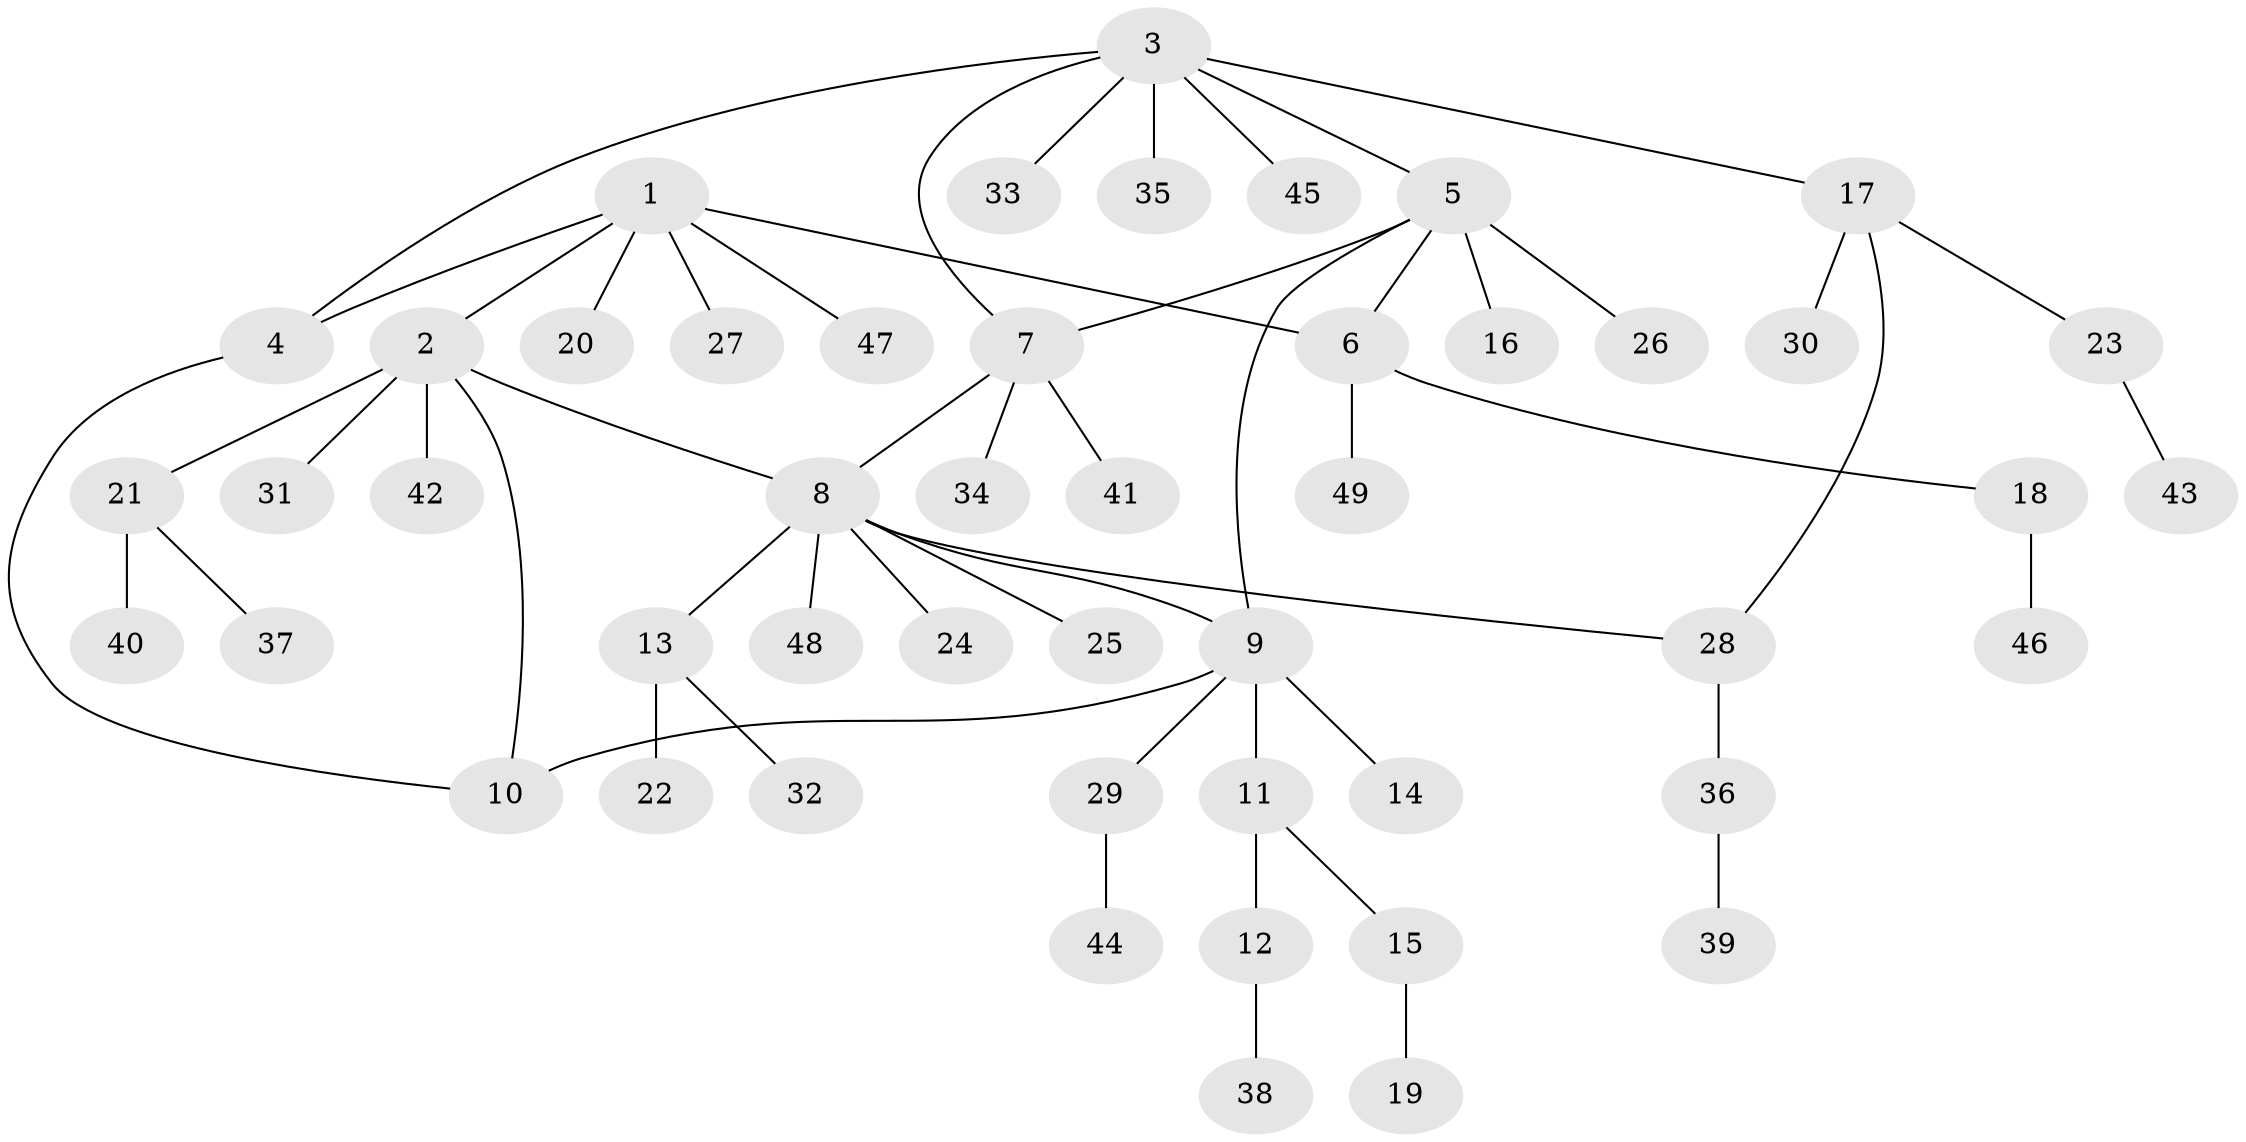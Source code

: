 // coarse degree distribution, {5: 0.02857142857142857, 7: 0.02857142857142857, 6: 0.02857142857142857, 3: 0.08571428571428572, 10: 0.02857142857142857, 4: 0.05714285714285714, 9: 0.02857142857142857, 1: 0.6285714285714286, 2: 0.08571428571428572}
// Generated by graph-tools (version 1.1) at 2025/24/03/03/25 07:24:13]
// undirected, 49 vertices, 55 edges
graph export_dot {
graph [start="1"]
  node [color=gray90,style=filled];
  1;
  2;
  3;
  4;
  5;
  6;
  7;
  8;
  9;
  10;
  11;
  12;
  13;
  14;
  15;
  16;
  17;
  18;
  19;
  20;
  21;
  22;
  23;
  24;
  25;
  26;
  27;
  28;
  29;
  30;
  31;
  32;
  33;
  34;
  35;
  36;
  37;
  38;
  39;
  40;
  41;
  42;
  43;
  44;
  45;
  46;
  47;
  48;
  49;
  1 -- 2;
  1 -- 4;
  1 -- 6;
  1 -- 20;
  1 -- 27;
  1 -- 47;
  2 -- 8;
  2 -- 10;
  2 -- 21;
  2 -- 31;
  2 -- 42;
  3 -- 4;
  3 -- 5;
  3 -- 7;
  3 -- 17;
  3 -- 33;
  3 -- 35;
  3 -- 45;
  4 -- 10;
  5 -- 6;
  5 -- 7;
  5 -- 9;
  5 -- 16;
  5 -- 26;
  6 -- 18;
  6 -- 49;
  7 -- 8;
  7 -- 34;
  7 -- 41;
  8 -- 9;
  8 -- 13;
  8 -- 24;
  8 -- 25;
  8 -- 28;
  8 -- 48;
  9 -- 10;
  9 -- 11;
  9 -- 14;
  9 -- 29;
  11 -- 12;
  11 -- 15;
  12 -- 38;
  13 -- 22;
  13 -- 32;
  15 -- 19;
  17 -- 23;
  17 -- 28;
  17 -- 30;
  18 -- 46;
  21 -- 37;
  21 -- 40;
  23 -- 43;
  28 -- 36;
  29 -- 44;
  36 -- 39;
}
